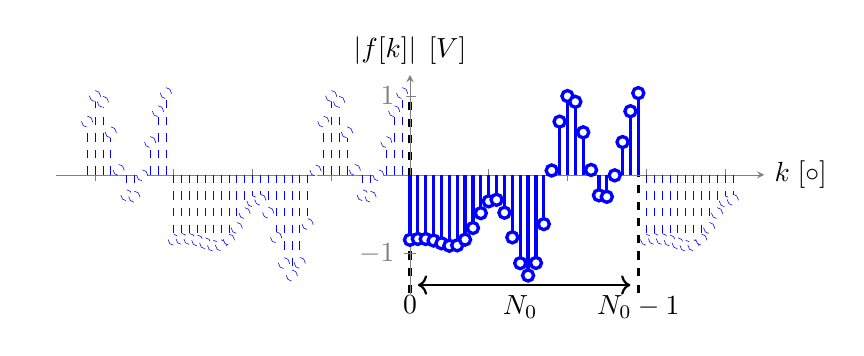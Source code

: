 ﻿\def\morlet#1{exp(-(#1)^2)*cos((#1)*2*pi r)}
\def\fonc#1{\morlet{(#1)/2}+atan(#1)/90}
\def\fonction#1{\fonc{(#1)*2+-4}}


\begin{tikzpicture}
	\draw [very thick, dashed] (0,-1.5) -- (0,1)	 ;
	\draw [very thick, dashed] (2.9,-1.5) -- (2.9,1)	 ;
	\draw [thick, <->,shorten <= +.1cm, shorten >= .1cm] (0,-1.4) node[below]{0}-- (2.9,-1.4) node[below]{$N_0-1$} node[below, xshift=-1.5cm] {$N_0$}	 ;

	\begin{axis}[	anchor = origin,  x=1cm, y=1cm, 
								xmin=-4.5, xmax=4.5,
								axis lines=center, 
								xlabel={$k\;[\circ]$},
								ylabel={$\left|f[k]\right|\; [V]$},
								ylabel style = {anchor=south, thick, black},
								xlabel style = {anchor=west, thick, black},
								grid=minor,
								xticklabels={,,}
								domain=-4.5:4.5,
								enlarge y limits=true,
								help lines
							]
%		\addplot[dashed, blue, domain=-5.1:-4]
%		        plot (\x,{\fonction{\x+6}});
		\addplot[dashed, blue, mark=*, mark options={fill=white},ycomb,samples at={-4.1,-4,...,-3.1}]
		        plot (\x,{\fonction{\x+6}});
		\addplot[dashed, blue, mark=*, mark options={fill=white},ycomb,samples at={-3,-2.9,...,-0.1}]
		        plot (\x,{\fonction{\x+3}});
		\addplot[blue,very thick,mark=*, mark options={fill=white},ycomb,samples at={0,0.1,...,2.9}]
		        plot (\x,{\fonction{\x}});
		\addplot[dashed, blue, mark=*, mark options={fill=white},ycomb,samples at={3,3.1,...,4.1}]
		        plot (\x,{\fonction{\x-3}});
%		\addplot[dashed, blue, domain=4:5.1]
%		        plot (\x,{\fonction{\x-4}});
	\end{axis}
\end{tikzpicture}
    
